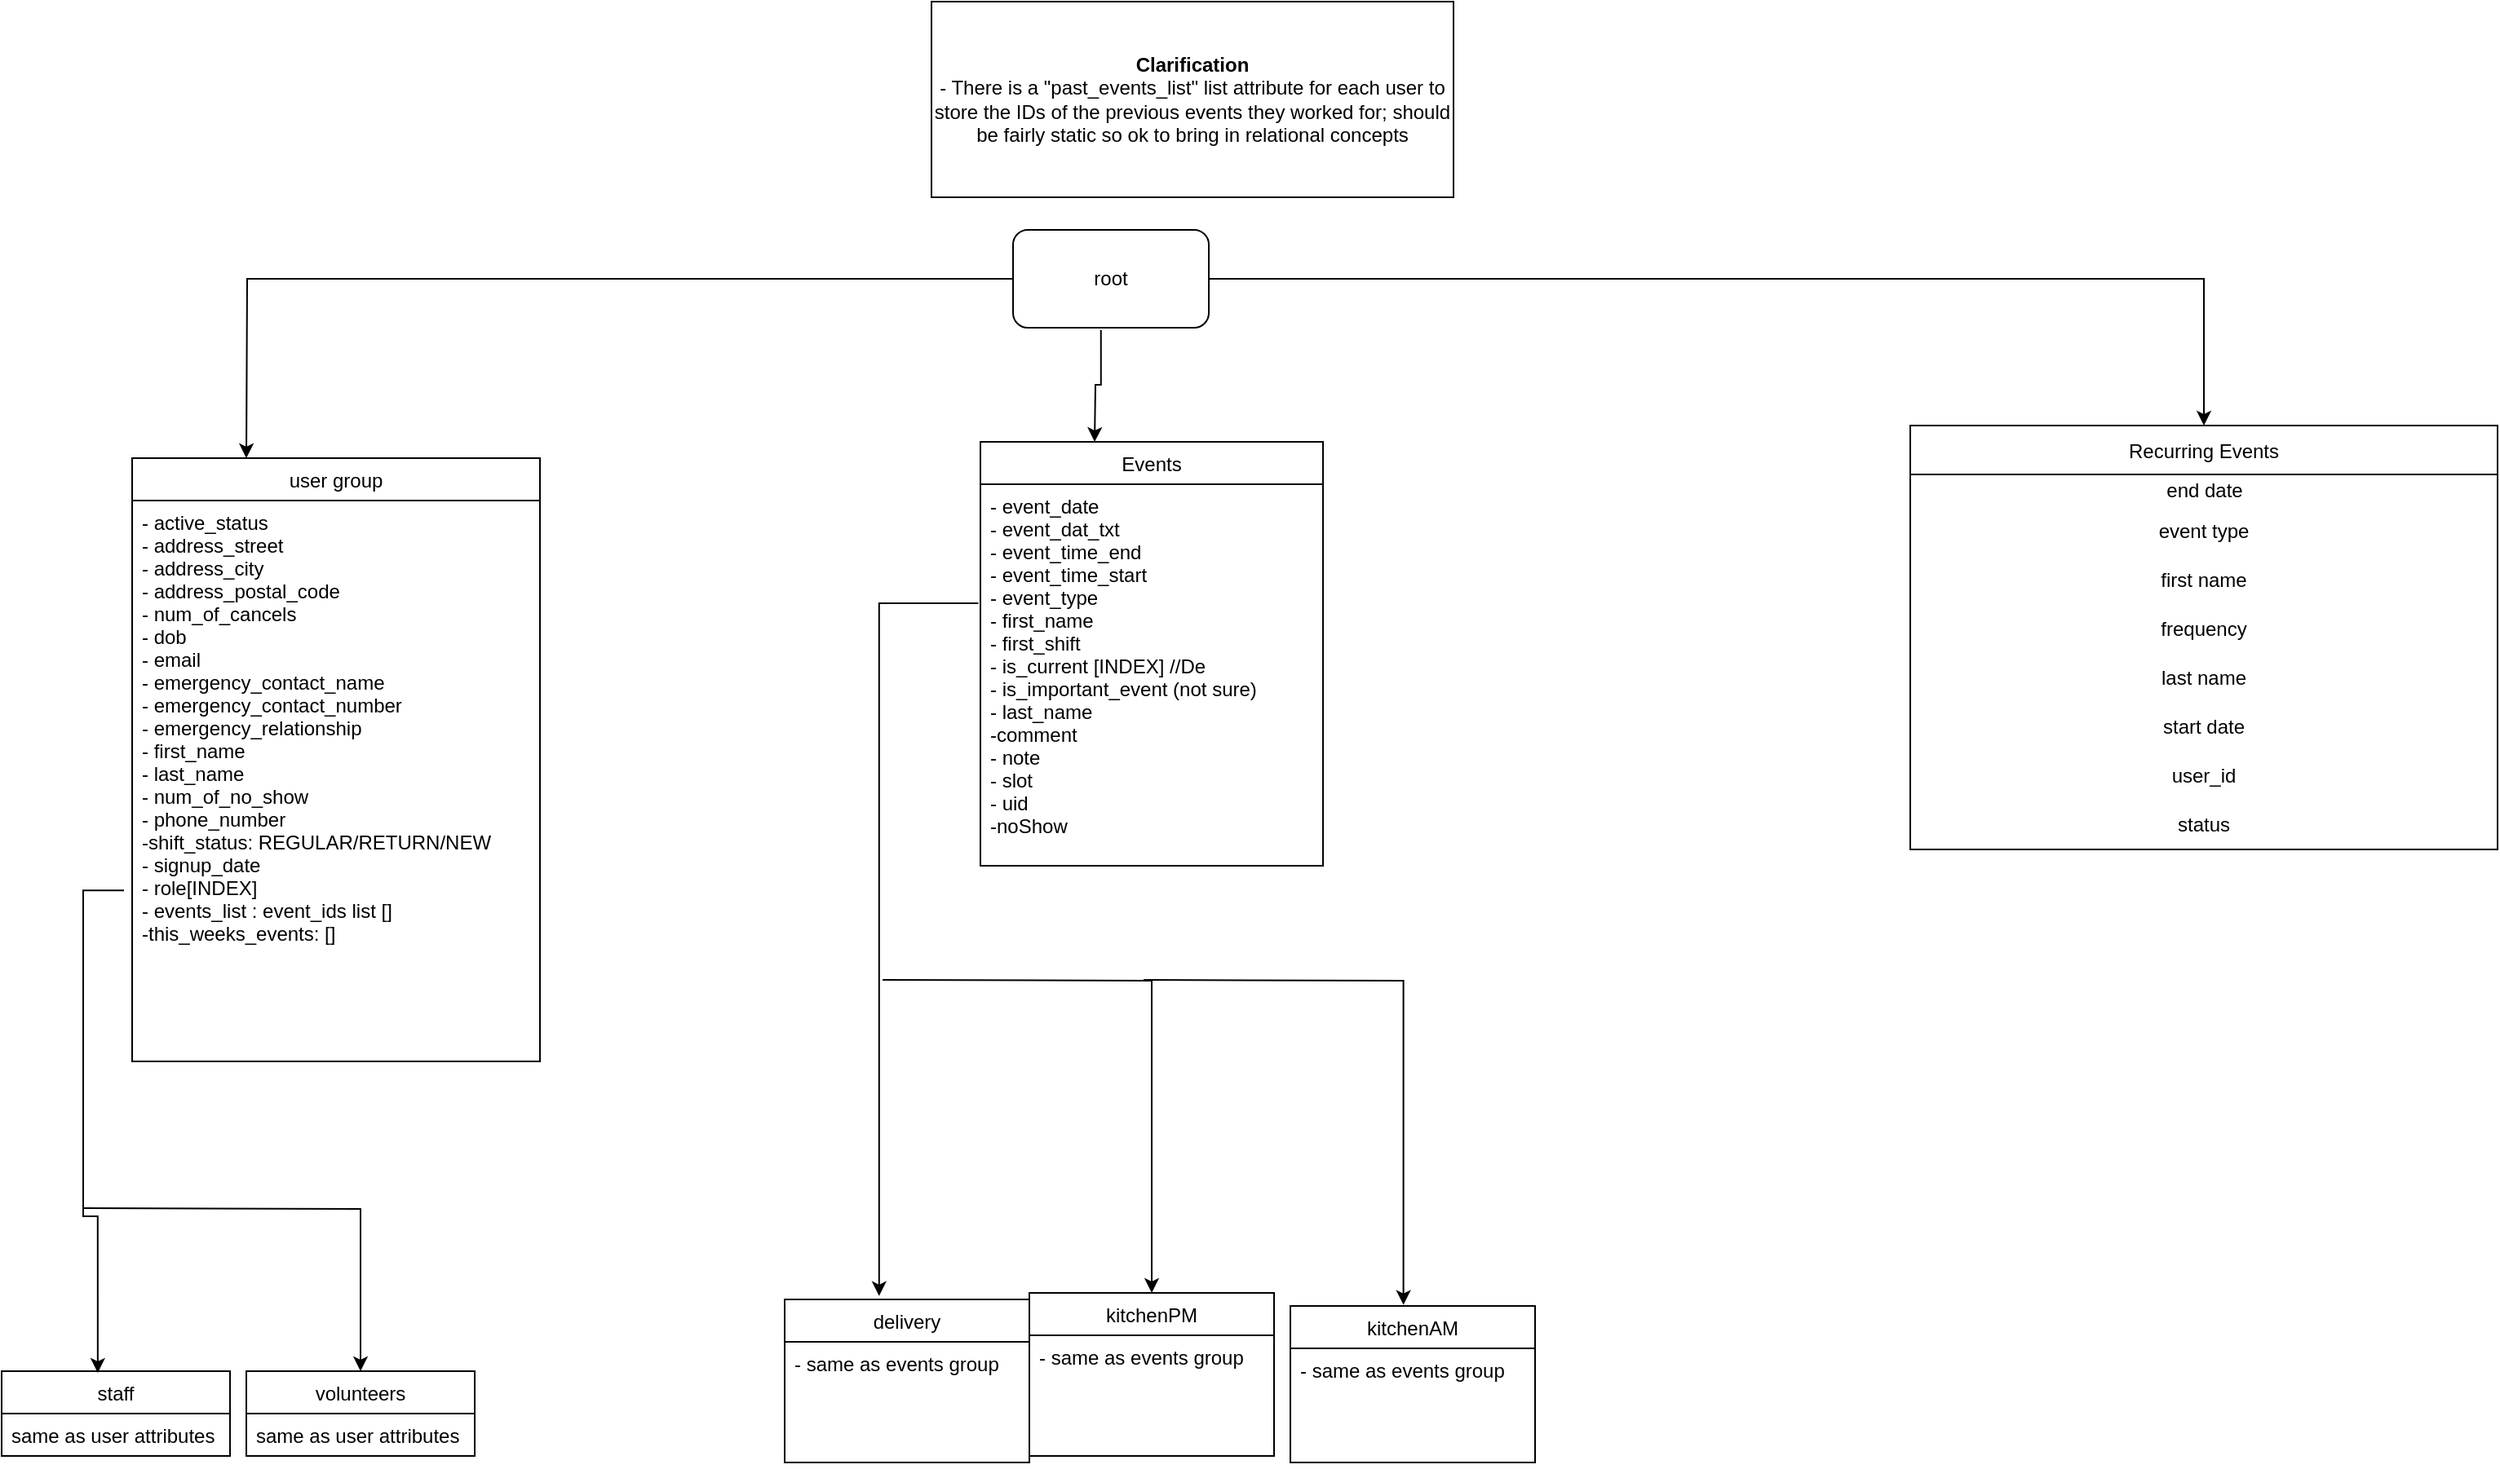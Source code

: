 <mxfile version="16.6.4" type="device"><diagram id="CYc8Alj8YEeZP_eTJ0H1" name="Page-1"><mxGraphModel dx="1422" dy="794" grid="1" gridSize="10" guides="1" tooltips="1" connect="1" arrows="1" fold="1" page="1" pageScale="1" pageWidth="850" pageHeight="1100" math="0" shadow="0"><root><mxCell id="0"/><mxCell id="1" parent="0"/><mxCell id="iTW5-F_iSUV9SQm6rUlk-3" style="edgeStyle=orthogonalEdgeStyle;rounded=0;orthogonalLoop=1;jettySize=auto;html=1;entryX=0.5;entryY=0;entryDx=0;entryDy=0;" parent="1" source="iTW5-F_iSUV9SQm6rUlk-1" edge="1"><mxGeometry relative="1" as="geometry"><mxPoint x="230" y="280" as="targetPoint"/></mxGeometry></mxCell><mxCell id="iTW5-F_iSUV9SQm6rUlk-22" style="edgeStyle=orthogonalEdgeStyle;rounded=0;orthogonalLoop=1;jettySize=auto;html=1;exitX=0.449;exitY=1.022;exitDx=0;exitDy=0;exitPerimeter=0;" parent="1" source="iTW5-F_iSUV9SQm6rUlk-1" edge="1"><mxGeometry relative="1" as="geometry"><mxPoint x="750" y="270" as="targetPoint"/></mxGeometry></mxCell><mxCell id="kx9c0yVoqD47GqQ9nCUQ-14" style="edgeStyle=orthogonalEdgeStyle;rounded=0;orthogonalLoop=1;jettySize=auto;html=1;entryX=0.5;entryY=0;entryDx=0;entryDy=0;" parent="1" source="iTW5-F_iSUV9SQm6rUlk-1" target="kx9c0yVoqD47GqQ9nCUQ-8" edge="1"><mxGeometry relative="1" as="geometry"/></mxCell><mxCell id="iTW5-F_iSUV9SQm6rUlk-1" value="root" style="rounded=1;whiteSpace=wrap;html=1;" parent="1" vertex="1"><mxGeometry x="700" y="140" width="120" height="60" as="geometry"/></mxCell><mxCell id="iTW5-F_iSUV9SQm6rUlk-4" value="user group" style="swimlane;fontStyle=0;childLayout=stackLayout;horizontal=1;startSize=26;fillColor=none;horizontalStack=0;resizeParent=1;resizeParentMax=0;resizeLast=0;collapsible=1;marginBottom=0;" parent="1" vertex="1"><mxGeometry x="160" y="280" width="250" height="370" as="geometry"/></mxCell><mxCell id="iTW5-F_iSUV9SQm6rUlk-6" value="- active_status&#10;- address_street&#10;- address_city&#10;- address_postal_code&#10;- num_of_cancels&#10;- dob&#10;- email&#10;- emergency_contact_name&#10;- emergency_contact_number&#10;- emergency_relationship&#10;- first_name&#10;- last_name&#10;- num_of_no_show&#10;- phone_number&#10;-shift_status: REGULAR/RETURN/NEW&#10;- signup_date&#10;- role[INDEX]&#10;- events_list : event_ids list []&#10;-this_weeks_events: []&#10;&#10;&#10;" style="text;strokeColor=none;fillColor=none;align=left;verticalAlign=top;spacingLeft=4;spacingRight=4;overflow=hidden;rotatable=0;points=[[0,0.5],[1,0.5]];portConstraint=eastwest;" parent="iTW5-F_iSUV9SQm6rUlk-4" vertex="1"><mxGeometry y="26" width="250" height="344" as="geometry"/></mxCell><mxCell id="iTW5-F_iSUV9SQm6rUlk-8" value="volunteers" style="swimlane;fontStyle=0;childLayout=stackLayout;horizontal=1;startSize=26;fillColor=none;horizontalStack=0;resizeParent=1;resizeParentMax=0;resizeLast=0;collapsible=1;marginBottom=0;" parent="1" vertex="1"><mxGeometry x="230" y="840" width="140" height="52" as="geometry"/></mxCell><mxCell id="iTW5-F_iSUV9SQm6rUlk-9" value="same as user attributes" style="text;strokeColor=none;fillColor=none;align=left;verticalAlign=top;spacingLeft=4;spacingRight=4;overflow=hidden;rotatable=0;points=[[0,0.5],[1,0.5]];portConstraint=eastwest;" parent="iTW5-F_iSUV9SQm6rUlk-8" vertex="1"><mxGeometry y="26" width="140" height="26" as="geometry"/></mxCell><mxCell id="iTW5-F_iSUV9SQm6rUlk-12" style="edgeStyle=orthogonalEdgeStyle;rounded=0;orthogonalLoop=1;jettySize=auto;html=1;" parent="1" target="iTW5-F_iSUV9SQm6rUlk-8" edge="1"><mxGeometry relative="1" as="geometry"><mxPoint x="130" y="740" as="sourcePoint"/></mxGeometry></mxCell><mxCell id="iTW5-F_iSUV9SQm6rUlk-13" value="staff" style="swimlane;fontStyle=0;childLayout=stackLayout;horizontal=1;startSize=26;fillColor=none;horizontalStack=0;resizeParent=1;resizeParentMax=0;resizeLast=0;collapsible=1;marginBottom=0;" parent="1" vertex="1"><mxGeometry x="80" y="840" width="140" height="52" as="geometry"/></mxCell><mxCell id="iTW5-F_iSUV9SQm6rUlk-14" value="same as user attributes" style="text;strokeColor=none;fillColor=none;align=left;verticalAlign=top;spacingLeft=4;spacingRight=4;overflow=hidden;rotatable=0;points=[[0,0.5],[1,0.5]];portConstraint=eastwest;" parent="iTW5-F_iSUV9SQm6rUlk-13" vertex="1"><mxGeometry y="26" width="140" height="26" as="geometry"/></mxCell><mxCell id="iTW5-F_iSUV9SQm6rUlk-21" value="&lt;b&gt;Clarification&lt;/b&gt;&lt;br&gt;- There is a &quot;past_events_list&quot; list attribute for each user to store the IDs of the previous events they worked for; should be fairly static so ok to bring in relational concepts" style="rounded=0;whiteSpace=wrap;html=1;" parent="1" vertex="1"><mxGeometry x="650" width="320" height="120" as="geometry"/></mxCell><mxCell id="iTW5-F_iSUV9SQm6rUlk-24" value="Events" style="swimlane;fontStyle=0;childLayout=stackLayout;horizontal=1;startSize=26;fillColor=none;horizontalStack=0;resizeParent=1;resizeParentMax=0;resizeLast=0;collapsible=1;marginBottom=0;" parent="1" vertex="1"><mxGeometry x="680" y="270" width="210" height="260" as="geometry"/></mxCell><mxCell id="iTW5-F_iSUV9SQm6rUlk-25" value="- event_date&#10;- event_dat_txt&#10;- event_time_end&#10;- event_time_start&#10;- event_type&#10;- first_name&#10;- first_shift &#10;- is_current [INDEX] //De&#10;- is_important_event (not sure)&#10;- last_name&#10;-comment&#10;- note&#10;- slot&#10;- uid&#10;-noShow&#10;&#10;" style="text;strokeColor=none;fillColor=none;align=left;verticalAlign=top;spacingLeft=4;spacingRight=4;overflow=hidden;rotatable=0;points=[[0,0.5],[1,0.5]];portConstraint=eastwest;" parent="iTW5-F_iSUV9SQm6rUlk-24" vertex="1"><mxGeometry y="26" width="210" height="234" as="geometry"/></mxCell><mxCell id="iTW5-F_iSUV9SQm6rUlk-28" value="delivery" style="swimlane;fontStyle=0;childLayout=stackLayout;horizontal=1;startSize=26;fillColor=none;horizontalStack=0;resizeParent=1;resizeParentMax=0;resizeLast=0;collapsible=1;marginBottom=0;" parent="1" vertex="1"><mxGeometry x="560" y="796" width="150" height="100" as="geometry"/></mxCell><mxCell id="iTW5-F_iSUV9SQm6rUlk-29" value="- same as events group" style="text;strokeColor=none;fillColor=none;align=left;verticalAlign=top;spacingLeft=4;spacingRight=4;overflow=hidden;rotatable=0;points=[[0,0.5],[1,0.5]];portConstraint=eastwest;" parent="iTW5-F_iSUV9SQm6rUlk-28" vertex="1"><mxGeometry y="26" width="150" height="74" as="geometry"/></mxCell><mxCell id="iTW5-F_iSUV9SQm6rUlk-30" value="kitchenPM" style="swimlane;fontStyle=0;childLayout=stackLayout;horizontal=1;startSize=26;fillColor=none;horizontalStack=0;resizeParent=1;resizeParentMax=0;resizeLast=0;collapsible=1;marginBottom=0;" parent="1" vertex="1"><mxGeometry x="710" y="792" width="150" height="100" as="geometry"/></mxCell><mxCell id="iTW5-F_iSUV9SQm6rUlk-31" value="- same as events group" style="text;strokeColor=none;fillColor=none;align=left;verticalAlign=top;spacingLeft=4;spacingRight=4;overflow=hidden;rotatable=0;points=[[0,0.5],[1,0.5]];portConstraint=eastwest;" parent="iTW5-F_iSUV9SQm6rUlk-30" vertex="1"><mxGeometry y="26" width="150" height="74" as="geometry"/></mxCell><mxCell id="4ZGWsH42hW3fTyE2jTXR-1" style="edgeStyle=orthogonalEdgeStyle;rounded=0;orthogonalLoop=1;jettySize=auto;html=1;entryX=0.421;entryY=0.019;entryDx=0;entryDy=0;entryPerimeter=0;exitX=-0.02;exitY=0.695;exitDx=0;exitDy=0;exitPerimeter=0;" parent="1" target="iTW5-F_iSUV9SQm6rUlk-13" edge="1" source="iTW5-F_iSUV9SQm6rUlk-6"><mxGeometry relative="1" as="geometry"><mxPoint x="130" y="540" as="sourcePoint"/><Array as="points"><mxPoint x="130" y="545"/><mxPoint x="130" y="745"/><mxPoint x="139" y="745"/></Array></mxGeometry></mxCell><mxCell id="4ZGWsH42hW3fTyE2jTXR-5" value="kitchenAM" style="swimlane;fontStyle=0;childLayout=stackLayout;horizontal=1;startSize=26;fillColor=none;horizontalStack=0;resizeParent=1;resizeParentMax=0;resizeLast=0;collapsible=1;marginBottom=0;" parent="1" vertex="1"><mxGeometry x="870" y="800" width="150" height="96" as="geometry"/></mxCell><mxCell id="4ZGWsH42hW3fTyE2jTXR-6" value="- same as events group" style="text;strokeColor=none;fillColor=none;align=left;verticalAlign=top;spacingLeft=4;spacingRight=4;overflow=hidden;rotatable=0;points=[[0,0.5],[1,0.5]];portConstraint=eastwest;" parent="4ZGWsH42hW3fTyE2jTXR-5" vertex="1"><mxGeometry y="26" width="150" height="70" as="geometry"/></mxCell><mxCell id="4ZGWsH42hW3fTyE2jTXR-7" style="edgeStyle=orthogonalEdgeStyle;rounded=0;orthogonalLoop=1;jettySize=auto;html=1;entryX=0.462;entryY=-0.007;entryDx=0;entryDy=0;entryPerimeter=0;" parent="1" target="4ZGWsH42hW3fTyE2jTXR-5" edge="1"><mxGeometry relative="1" as="geometry"><mxPoint x="780" y="600" as="sourcePoint"/></mxGeometry></mxCell><mxCell id="4ZGWsH42hW3fTyE2jTXR-8" style="edgeStyle=orthogonalEdgeStyle;rounded=0;orthogonalLoop=1;jettySize=auto;html=1;entryX=0.5;entryY=0;entryDx=0;entryDy=0;" parent="1" target="iTW5-F_iSUV9SQm6rUlk-30" edge="1"><mxGeometry relative="1" as="geometry"><mxPoint x="620" y="600" as="sourcePoint"/></mxGeometry></mxCell><mxCell id="4ZGWsH42hW3fTyE2jTXR-9" style="edgeStyle=orthogonalEdgeStyle;rounded=0;orthogonalLoop=1;jettySize=auto;html=1;entryX=0.386;entryY=-0.021;entryDx=0;entryDy=0;entryPerimeter=0;exitX=-0.006;exitY=0.312;exitDx=0;exitDy=0;exitPerimeter=0;" parent="1" source="iTW5-F_iSUV9SQm6rUlk-25" target="iTW5-F_iSUV9SQm6rUlk-28" edge="1"><mxGeometry relative="1" as="geometry"/></mxCell><mxCell id="kx9c0yVoqD47GqQ9nCUQ-8" value="Recurring Events" style="swimlane;fontStyle=0;childLayout=stackLayout;horizontal=1;startSize=30;horizontalStack=0;resizeParent=1;resizeParentMax=0;resizeLast=0;collapsible=1;marginBottom=0;" parent="1" vertex="1"><mxGeometry x="1250" y="260" width="360" height="260" as="geometry"/></mxCell><mxCell id="kx9c0yVoqD47GqQ9nCUQ-16" value="end date" style="text;html=1;align=center;verticalAlign=middle;resizable=0;points=[];autosize=1;strokeColor=none;fillColor=none;rotation=0;" parent="kx9c0yVoqD47GqQ9nCUQ-8" vertex="1"><mxGeometry y="30" width="360" height="20" as="geometry"/></mxCell><mxCell id="kx9c0yVoqD47GqQ9nCUQ-17" value="event type" style="text;html=1;strokeColor=none;fillColor=none;align=center;verticalAlign=middle;whiteSpace=wrap;rounded=0;" parent="kx9c0yVoqD47GqQ9nCUQ-8" vertex="1"><mxGeometry y="50" width="360" height="30" as="geometry"/></mxCell><mxCell id="kx9c0yVoqD47GqQ9nCUQ-18" value="first name" style="text;html=1;strokeColor=none;fillColor=none;align=center;verticalAlign=middle;whiteSpace=wrap;rounded=0;" parent="kx9c0yVoqD47GqQ9nCUQ-8" vertex="1"><mxGeometry y="80" width="360" height="30" as="geometry"/></mxCell><mxCell id="kx9c0yVoqD47GqQ9nCUQ-20" value="frequency" style="text;html=1;strokeColor=none;fillColor=none;align=center;verticalAlign=middle;whiteSpace=wrap;rounded=0;" parent="kx9c0yVoqD47GqQ9nCUQ-8" vertex="1"><mxGeometry y="110" width="360" height="30" as="geometry"/></mxCell><mxCell id="kx9c0yVoqD47GqQ9nCUQ-19" value="last name" style="text;html=1;strokeColor=none;fillColor=none;align=center;verticalAlign=middle;whiteSpace=wrap;rounded=0;" parent="kx9c0yVoqD47GqQ9nCUQ-8" vertex="1"><mxGeometry y="140" width="360" height="30" as="geometry"/></mxCell><mxCell id="kx9c0yVoqD47GqQ9nCUQ-21" value="start date" style="text;html=1;strokeColor=none;fillColor=none;align=center;verticalAlign=middle;whiteSpace=wrap;rounded=0;" parent="kx9c0yVoqD47GqQ9nCUQ-8" vertex="1"><mxGeometry y="170" width="360" height="30" as="geometry"/></mxCell><mxCell id="kx9c0yVoqD47GqQ9nCUQ-22" value="user_id" style="text;html=1;strokeColor=none;fillColor=none;align=center;verticalAlign=middle;whiteSpace=wrap;rounded=0;" parent="kx9c0yVoqD47GqQ9nCUQ-8" vertex="1"><mxGeometry y="200" width="360" height="30" as="geometry"/></mxCell><mxCell id="kx9c0yVoqD47GqQ9nCUQ-23" value="status" style="text;html=1;strokeColor=none;fillColor=none;align=center;verticalAlign=middle;whiteSpace=wrap;rounded=0;" parent="kx9c0yVoqD47GqQ9nCUQ-8" vertex="1"><mxGeometry y="230" width="360" height="30" as="geometry"/></mxCell></root></mxGraphModel></diagram></mxfile>